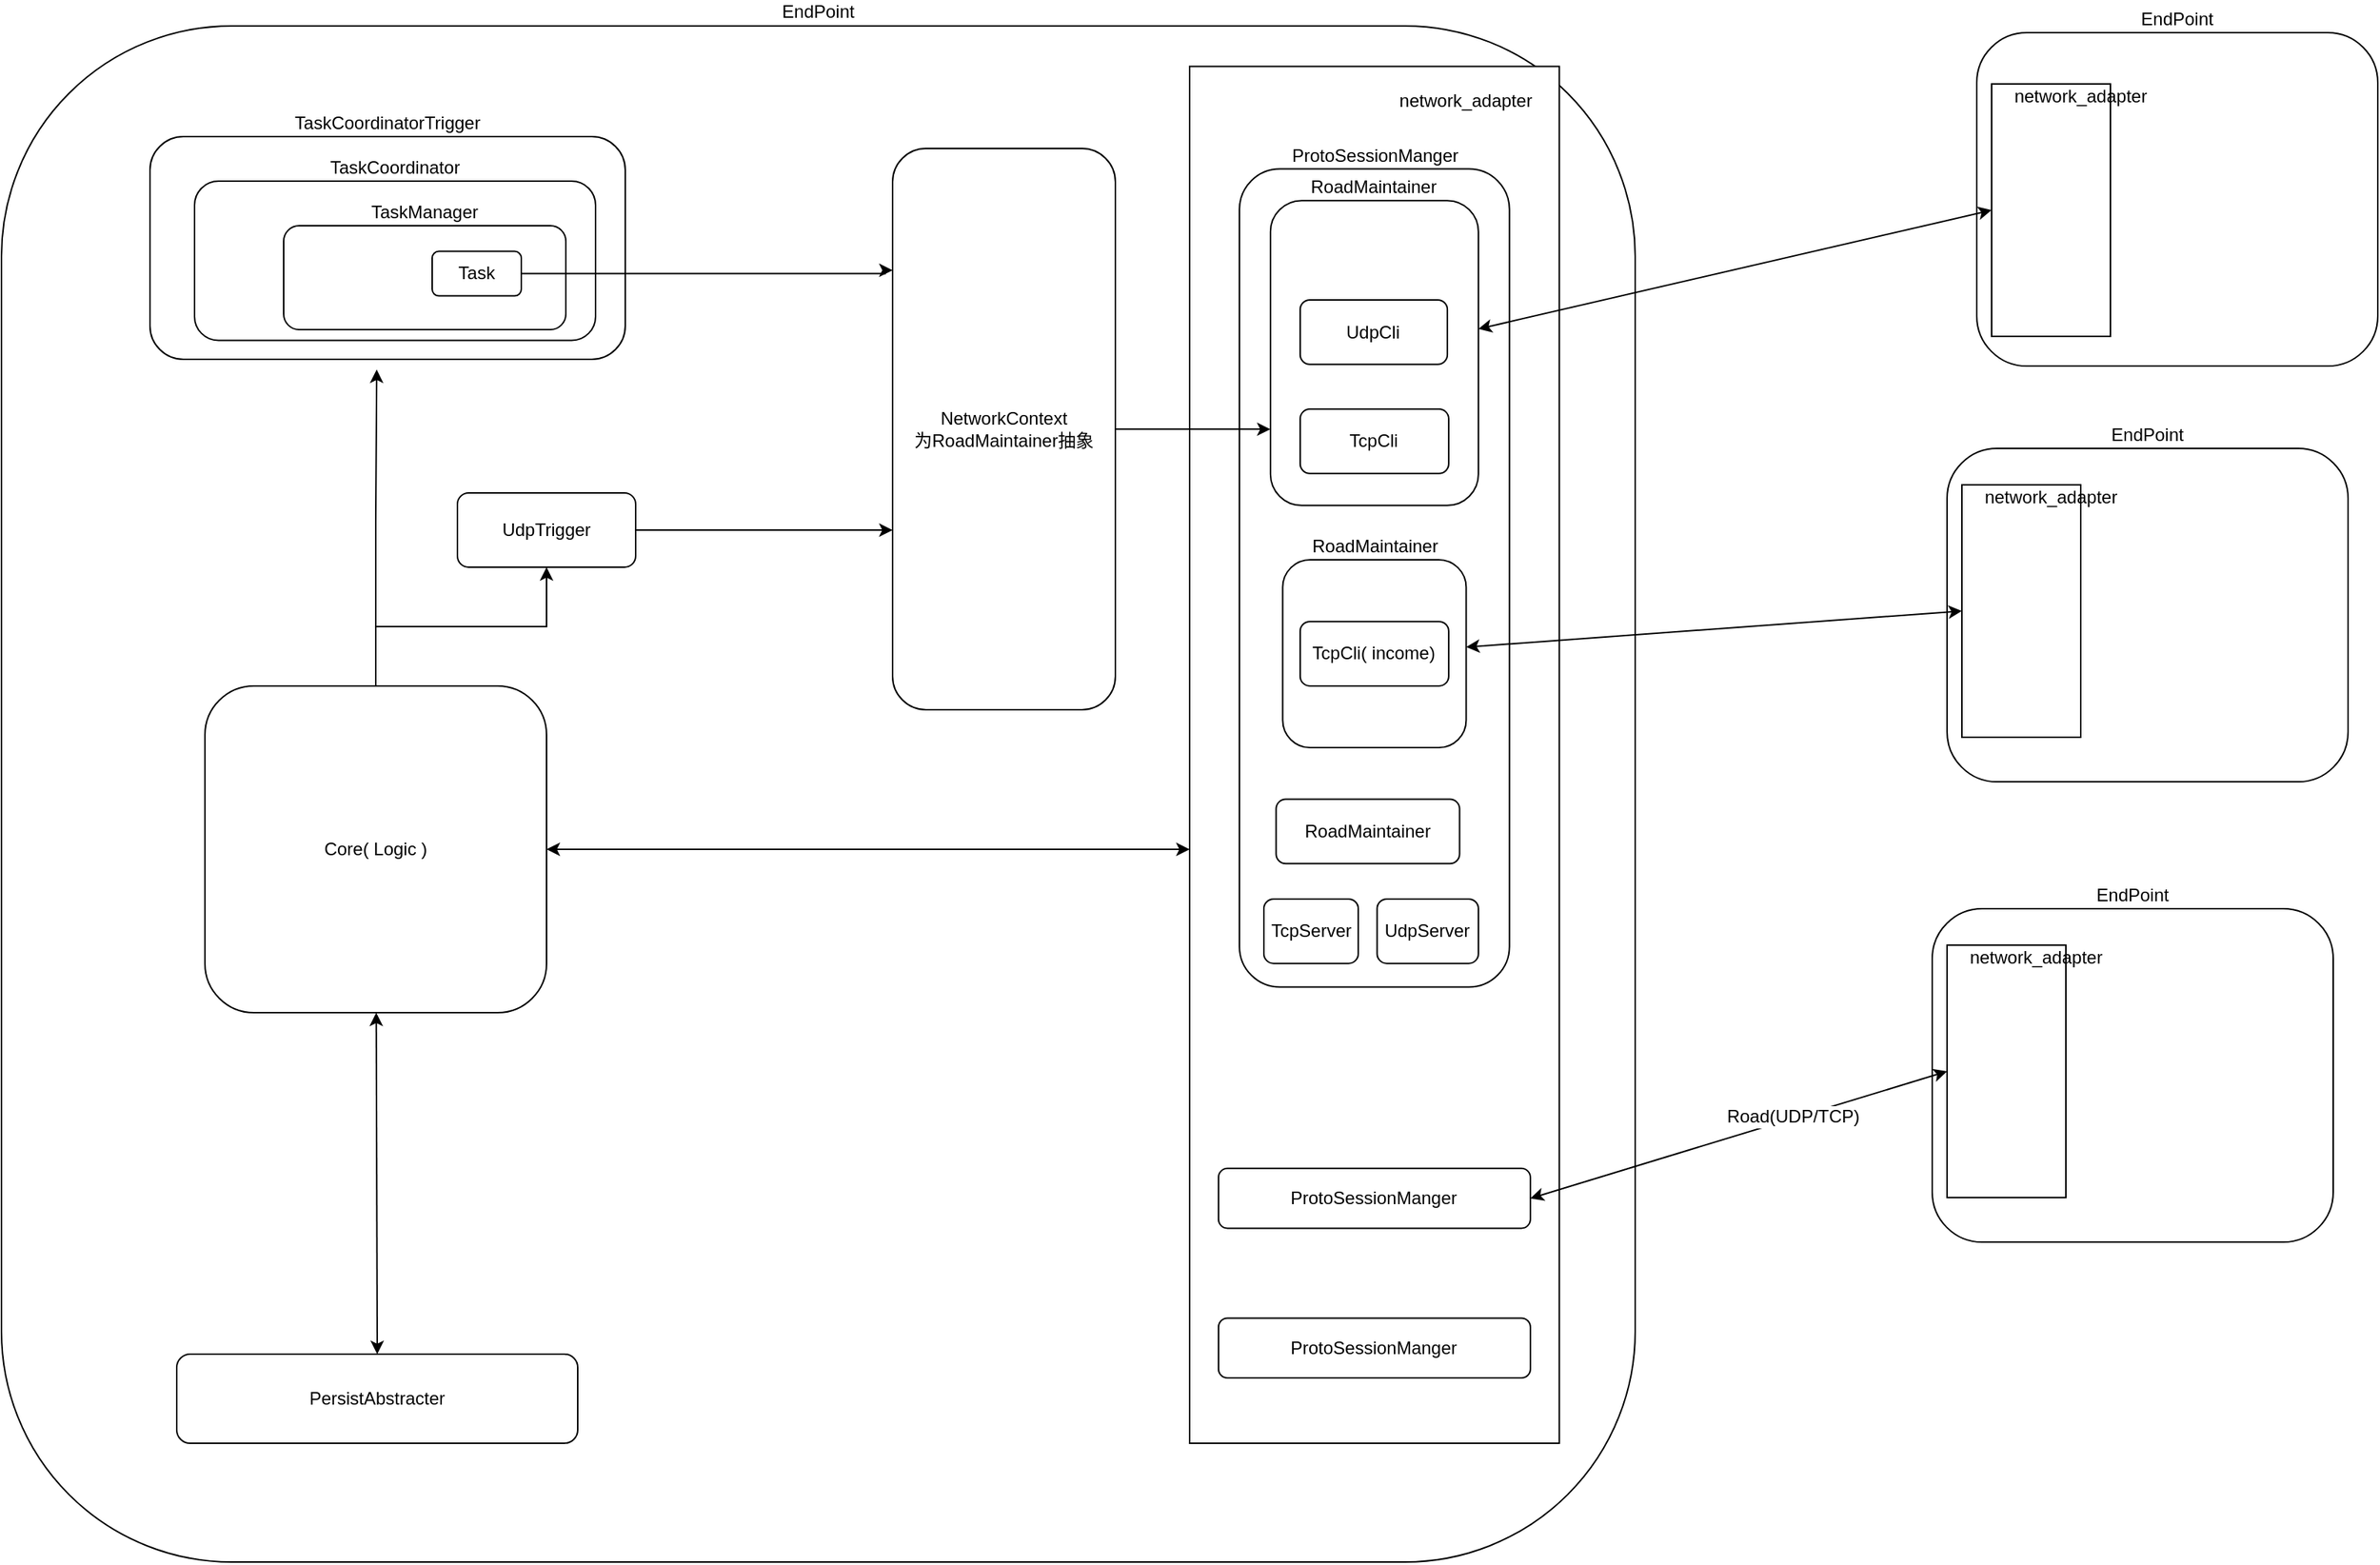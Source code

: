 <mxfile version="24.6.4" type="device">
  <diagram id="gX60ziuORGywCe2un4ga" name="第 1 页">
    <mxGraphModel dx="2068" dy="724" grid="1" gridSize="10" guides="1" tooltips="1" connect="1" arrows="1" fold="1" page="1" pageScale="1" pageWidth="827" pageHeight="1169" math="0" shadow="0">
      <root>
        <mxCell id="0" />
        <mxCell id="1" parent="0" />
        <mxCell id="20" value="" style="group" parent="1" vertex="1" connectable="0">
          <mxGeometry x="520" y="650.005" width="270" height="224.545" as="geometry" />
        </mxCell>
        <mxCell id="15" value="EndPoint" style="rounded=1;whiteSpace=wrap;html=1;labelPosition=center;verticalLabelPosition=top;align=center;verticalAlign=bottom;" parent="20" vertex="1">
          <mxGeometry width="270" height="224.545" as="geometry" />
        </mxCell>
        <mxCell id="17" value="" style="group" parent="20" vertex="1" connectable="0">
          <mxGeometry x="10" y="24.545" width="80" height="170" as="geometry" />
        </mxCell>
        <mxCell id="18" value="" style="rounded=0;whiteSpace=wrap;html=1;" parent="17" vertex="1">
          <mxGeometry width="80.0" height="170" as="geometry" />
        </mxCell>
        <mxCell id="19" value="network_adapter" style="text;html=1;strokeColor=none;fillColor=none;align=center;verticalAlign=middle;whiteSpace=wrap;rounded=0;" parent="17" vertex="1">
          <mxGeometry x="40.001" y="-8.095" width="40.0" height="34" as="geometry" />
        </mxCell>
        <mxCell id="21" value="" style="group" parent="1" vertex="1" connectable="0">
          <mxGeometry x="550" y="60.005" width="270" height="224.545" as="geometry" />
        </mxCell>
        <mxCell id="10" value="EndPoint" style="rounded=1;whiteSpace=wrap;html=1;labelPosition=center;verticalLabelPosition=top;align=center;verticalAlign=bottom;" parent="21" vertex="1">
          <mxGeometry width="270" height="224.545" as="geometry" />
        </mxCell>
        <mxCell id="12" value="" style="group" parent="21" vertex="1" connectable="0">
          <mxGeometry x="10" y="34.545" width="80" height="170" as="geometry" />
        </mxCell>
        <mxCell id="13" value="" style="rounded=0;whiteSpace=wrap;html=1;" parent="12" vertex="1">
          <mxGeometry width="80.0" height="170" as="geometry" />
        </mxCell>
        <mxCell id="14" value="network_adapter" style="text;html=1;strokeColor=none;fillColor=none;align=center;verticalAlign=middle;whiteSpace=wrap;rounded=0;" parent="12" vertex="1">
          <mxGeometry x="40.001" y="-8.095" width="40.0" height="34" as="geometry" />
        </mxCell>
        <mxCell id="2" value="EndPoint" style="rounded=1;whiteSpace=wrap;html=1;labelPosition=center;verticalLabelPosition=top;align=center;verticalAlign=bottom;" parent="1" vertex="1">
          <mxGeometry x="-780" y="55.45" width="1100" height="1034.55" as="geometry" />
        </mxCell>
        <mxCell id="6" value="" style="group;labelPosition=center;verticalLabelPosition=top;align=center;verticalAlign=bottom;" parent="1" vertex="1" connectable="0">
          <mxGeometry x="20" y="82.73" width="280" height="927.27" as="geometry" />
        </mxCell>
        <mxCell id="4" value="" style="rounded=0;whiteSpace=wrap;html=1;" parent="6" vertex="1">
          <mxGeometry width="248.89" height="927.27" as="geometry" />
        </mxCell>
        <mxCell id="5" value="network_adapter" style="text;html=1;strokeColor=none;fillColor=none;align=center;verticalAlign=middle;whiteSpace=wrap;rounded=0;" parent="6" vertex="1">
          <mxGeometry x="124.449" y="-21.583" width="124.444" height="90.649" as="geometry" />
        </mxCell>
        <mxCell id="48" value="ProtoSessionManger" style="rounded=1;whiteSpace=wrap;html=1;labelPosition=center;verticalLabelPosition=middle;align=center;verticalAlign=middle;" parent="6" vertex="1">
          <mxGeometry x="19.44" y="742.179" width="210" height="40.316" as="geometry" />
        </mxCell>
        <mxCell id="50" value="ProtoSessionManger" style="rounded=1;whiteSpace=wrap;html=1;labelPosition=center;verticalLabelPosition=middle;align=center;verticalAlign=middle;" parent="6" vertex="1">
          <mxGeometry x="19.45" y="842.969" width="210" height="40.316" as="geometry" />
        </mxCell>
        <mxCell id="62" value="" style="group" parent="6" vertex="1" connectable="0">
          <mxGeometry x="33.54" y="69.061" width="181.8" height="550.987" as="geometry" />
        </mxCell>
        <mxCell id="23" value="ProtoSessionManger" style="rounded=1;whiteSpace=wrap;html=1;labelPosition=center;verticalLabelPosition=top;align=center;verticalAlign=bottom;" parent="62" vertex="1">
          <mxGeometry width="181.8" height="550.987" as="geometry" />
        </mxCell>
        <mxCell id="24" value="RoadMaintainer" style="rounded=1;whiteSpace=wrap;html=1;labelPosition=center;verticalLabelPosition=top;align=center;verticalAlign=bottom;" parent="62" vertex="1">
          <mxGeometry x="20.9" y="21.341" width="140" height="205.249" as="geometry" />
        </mxCell>
        <mxCell id="34" value="TcpCli" style="rounded=1;whiteSpace=wrap;html=1;" parent="62" vertex="1">
          <mxGeometry x="40.9" y="161.735" width="100" height="43.367" as="geometry" />
        </mxCell>
        <mxCell id="36" value="UdpCli" style="rounded=1;whiteSpace=wrap;html=1;" parent="62" vertex="1">
          <mxGeometry x="40.9" y="88.21" width="99.1" height="43.37" as="geometry" />
        </mxCell>
        <mxCell id="35" value="UdpServer" style="rounded=1;whiteSpace=wrap;html=1;" parent="62" vertex="1">
          <mxGeometry x="92.7" y="491.695" width="68.2" height="43.367" as="geometry" />
        </mxCell>
        <mxCell id="26" value="TcpServer" style="rounded=1;whiteSpace=wrap;html=1;" parent="62" vertex="1">
          <mxGeometry x="16.46" y="491.695" width="63.54" height="43.367" as="geometry" />
        </mxCell>
        <mxCell id="63" value="RoadMaintainer" style="rounded=1;whiteSpace=wrap;html=1;labelPosition=center;verticalLabelPosition=top;align=center;verticalAlign=bottom;" parent="62" vertex="1">
          <mxGeometry x="29.13" y="263.237" width="123.54" height="126.485" as="geometry" />
        </mxCell>
        <mxCell id="73" value="RoadMaintainer" style="rounded=1;whiteSpace=wrap;html=1;" parent="62" vertex="1">
          <mxGeometry x="24.69" y="424.502" width="123.54" height="43.367" as="geometry" />
        </mxCell>
        <mxCell id="81" value="TcpCli( income)" style="rounded=1;whiteSpace=wrap;html=1;" parent="62" vertex="1">
          <mxGeometry x="40.9" y="304.803" width="100" height="43.367" as="geometry" />
        </mxCell>
        <mxCell id="51" style="edgeStyle=none;html=1;entryX=0;entryY=0.5;entryDx=0;entryDy=0;exitX=1;exitY=0.5;exitDx=0;exitDy=0;startArrow=classic;startFill=1;" parent="1" source="48" target="18" edge="1">
          <mxGeometry relative="1" as="geometry" />
        </mxCell>
        <mxCell id="52" value="&lt;span style=&quot;font-size: 12px;&quot;&gt;Road(UDP/TCP)&lt;/span&gt;" style="edgeLabel;html=1;align=center;verticalAlign=middle;resizable=0;points=[];" parent="51" vertex="1" connectable="0">
          <mxGeometry x="0.25" y="2" relative="1" as="geometry">
            <mxPoint x="1" as="offset" />
          </mxGeometry>
        </mxCell>
        <mxCell id="61" style="edgeStyle=none;html=1;entryX=0.5;entryY=0;entryDx=0;entryDy=0;startArrow=classic;startFill=1;" parent="1" source="55" target="60" edge="1">
          <mxGeometry relative="1" as="geometry" />
        </mxCell>
        <mxCell id="3bpghKNEfgmkJRlF0rse-90" style="edgeStyle=orthogonalEdgeStyle;rounded=0;orthogonalLoop=1;jettySize=auto;html=1;" edge="1" parent="1" source="55" target="3bpghKNEfgmkJRlF0rse-81">
          <mxGeometry relative="1" as="geometry" />
        </mxCell>
        <mxCell id="3bpghKNEfgmkJRlF0rse-94" style="edgeStyle=orthogonalEdgeStyle;rounded=0;orthogonalLoop=1;jettySize=auto;html=1;startArrow=classic;startFill=1;" edge="1" parent="1" source="55" target="4">
          <mxGeometry relative="1" as="geometry">
            <Array as="points">
              <mxPoint x="-70" y="610" />
              <mxPoint x="-70" y="610" />
            </Array>
          </mxGeometry>
        </mxCell>
        <mxCell id="55" value="Core( Logic )" style="rounded=1;whiteSpace=wrap;html=1;" parent="1" vertex="1">
          <mxGeometry x="-643" y="500" width="230" height="220" as="geometry" />
        </mxCell>
        <mxCell id="60" value="PersistAbstracter" style="rounded=1;whiteSpace=wrap;html=1;" parent="1" vertex="1">
          <mxGeometry x="-662" y="950" width="270" height="60" as="geometry" />
        </mxCell>
        <mxCell id="74" value="" style="group" parent="1" vertex="1" connectable="0">
          <mxGeometry x="530" y="340.005" width="270" height="224.545" as="geometry" />
        </mxCell>
        <mxCell id="75" value="EndPoint" style="rounded=1;whiteSpace=wrap;html=1;labelPosition=center;verticalLabelPosition=top;align=center;verticalAlign=bottom;" parent="74" vertex="1">
          <mxGeometry width="270" height="224.545" as="geometry" />
        </mxCell>
        <mxCell id="76" value="" style="group" parent="74" vertex="1" connectable="0">
          <mxGeometry x="10" y="24.545" width="80" height="170" as="geometry" />
        </mxCell>
        <mxCell id="77" value="" style="rounded=0;whiteSpace=wrap;html=1;" parent="76" vertex="1">
          <mxGeometry width="80.0" height="170" as="geometry" />
        </mxCell>
        <mxCell id="78" value="network_adapter" style="text;html=1;strokeColor=none;fillColor=none;align=center;verticalAlign=middle;whiteSpace=wrap;rounded=0;" parent="76" vertex="1">
          <mxGeometry x="40.001" y="-8.095" width="40.0" height="34" as="geometry" />
        </mxCell>
        <mxCell id="79" style="edgeStyle=none;html=1;entryX=0;entryY=0.5;entryDx=0;entryDy=0;startArrow=classic;startFill=1;" parent="1" source="63" target="77" edge="1">
          <mxGeometry relative="1" as="geometry" />
        </mxCell>
        <mxCell id="80" style="edgeStyle=none;html=1;entryX=0;entryY=0.5;entryDx=0;entryDy=0;startArrow=classic;startFill=1;" parent="1" source="24" target="13" edge="1">
          <mxGeometry relative="1" as="geometry" />
        </mxCell>
        <mxCell id="3bpghKNEfgmkJRlF0rse-92" style="edgeStyle=orthogonalEdgeStyle;rounded=0;orthogonalLoop=1;jettySize=auto;html=1;" edge="1" parent="1" source="3bpghKNEfgmkJRlF0rse-81" target="3bpghKNEfgmkJRlF0rse-86">
          <mxGeometry relative="1" as="geometry">
            <Array as="points">
              <mxPoint x="-220" y="395" />
              <mxPoint x="-220" y="395" />
            </Array>
          </mxGeometry>
        </mxCell>
        <mxCell id="3bpghKNEfgmkJRlF0rse-81" value="UdpTrigger" style="rounded=1;whiteSpace=wrap;html=1;labelPosition=center;verticalLabelPosition=middle;align=center;verticalAlign=middle;" vertex="1" parent="1">
          <mxGeometry x="-473" y="370" width="120" height="50" as="geometry" />
        </mxCell>
        <mxCell id="3bpghKNEfgmkJRlF0rse-85" value="" style="group" vertex="1" connectable="0" parent="1">
          <mxGeometry x="-680" y="130" width="320" height="150" as="geometry" />
        </mxCell>
        <mxCell id="22" value="TaskCoordinatorTrigger" style="rounded=1;whiteSpace=wrap;html=1;labelPosition=center;verticalLabelPosition=top;align=center;verticalAlign=bottom;" parent="3bpghKNEfgmkJRlF0rse-85" vertex="1">
          <mxGeometry width="320" height="150" as="geometry" />
        </mxCell>
        <mxCell id="57ZCDZlKOxShT1AS28rv-81" value="TaskCoordinator" style="rounded=1;whiteSpace=wrap;html=1;labelPosition=center;verticalLabelPosition=top;align=center;verticalAlign=bottom;" parent="3bpghKNEfgmkJRlF0rse-85" vertex="1">
          <mxGeometry x="30" y="30" width="270" height="107.28" as="geometry" />
        </mxCell>
        <mxCell id="57ZCDZlKOxShT1AS28rv-82" value="TaskManager" style="rounded=1;whiteSpace=wrap;html=1;labelPosition=center;verticalLabelPosition=top;align=center;verticalAlign=bottom;" parent="3bpghKNEfgmkJRlF0rse-85" vertex="1">
          <mxGeometry x="90" y="60" width="190" height="70" as="geometry" />
        </mxCell>
        <mxCell id="57ZCDZlKOxShT1AS28rv-84" value="Task" style="rounded=1;whiteSpace=wrap;html=1;labelPosition=center;verticalLabelPosition=middle;align=center;verticalAlign=middle;" parent="3bpghKNEfgmkJRlF0rse-85" vertex="1">
          <mxGeometry x="190" y="77.28" width="60" height="30" as="geometry" />
        </mxCell>
        <mxCell id="3bpghKNEfgmkJRlF0rse-88" style="edgeStyle=orthogonalEdgeStyle;rounded=0;orthogonalLoop=1;jettySize=auto;html=1;entryX=0;entryY=0.75;entryDx=0;entryDy=0;" edge="1" parent="1" source="3bpghKNEfgmkJRlF0rse-86" target="24">
          <mxGeometry relative="1" as="geometry" />
        </mxCell>
        <mxCell id="3bpghKNEfgmkJRlF0rse-86" value="NetworkContext&lt;div&gt;为RoadMaintainer抽象&lt;/div&gt;" style="rounded=1;whiteSpace=wrap;html=1;" vertex="1" parent="1">
          <mxGeometry x="-180" y="138" width="150" height="378" as="geometry" />
        </mxCell>
        <mxCell id="3bpghKNEfgmkJRlF0rse-89" style="edgeStyle=orthogonalEdgeStyle;rounded=0;orthogonalLoop=1;jettySize=auto;html=1;entryX=0.477;entryY=1.046;entryDx=0;entryDy=0;entryPerimeter=0;" edge="1" parent="1" source="55" target="22">
          <mxGeometry relative="1" as="geometry" />
        </mxCell>
        <mxCell id="3bpghKNEfgmkJRlF0rse-91" style="edgeStyle=orthogonalEdgeStyle;rounded=0;orthogonalLoop=1;jettySize=auto;html=1;exitX=1;exitY=0.5;exitDx=0;exitDy=0;" edge="1" parent="1" source="57ZCDZlKOxShT1AS28rv-84" target="3bpghKNEfgmkJRlF0rse-86">
          <mxGeometry relative="1" as="geometry">
            <Array as="points">
              <mxPoint x="-185" y="222" />
              <mxPoint x="-185" y="220" />
            </Array>
          </mxGeometry>
        </mxCell>
      </root>
    </mxGraphModel>
  </diagram>
</mxfile>
